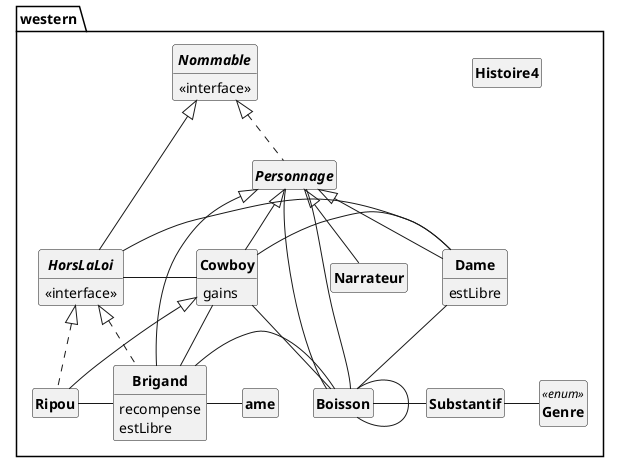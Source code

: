 @startuml
'https://plantuml.com/class-diagram 
 skinparam classAttributeIconSize 0 
skinparam classFontStyle Bold
skinparam style strictuml
hide empty members
package western{
class Cowboy extends Personnage{ 
gains

 } 
class Brigand extends Personnage implements HorsLaLoi{ 
recompense
estLibre

 } 
class Dame extends Personnage{ 
estLibre

 } 
class Boisson{ 

 } 
class Histoire4{ 

 } 
class Narrateur extends Personnage{ 

 } 
class Ripou extends Cowboy implements HorsLaLoi{ 

 } 
class Substantif{ 

 } 
enum Genre <<enum>> { 

 } 
interface Nommable{ 
<<interface>>
 } 
abstract class Personnage implements Nommable{ 

 } 
interface HorsLaLoi implements Nommable{ 
<<interface>>
 } 
Cowboy-HorsLaLoi
Cowboy-Boisson
Brigand-Dame
Brigand-Cowboy
Brigand-Boisson
Dame-Cowboy
Dame-HorsLaLoi
Dame-Boisson
Boisson-Substantif
Boisson-Boisson
Ripou-Brigand
Substantif-Genre
Personnage-Boisson
Personnage-Boisson
}
@enduml

